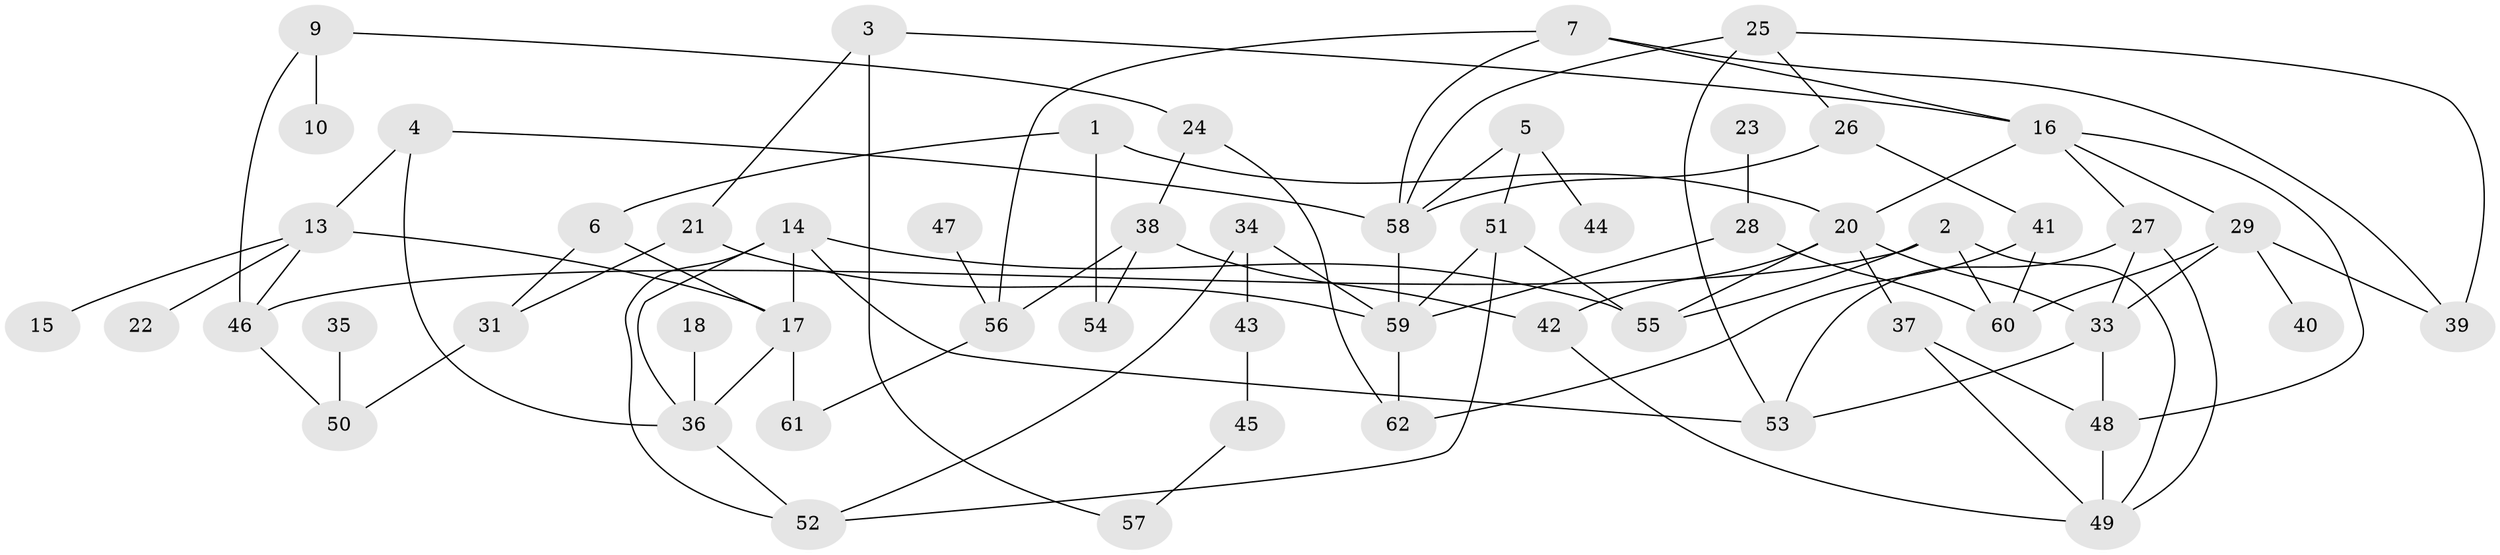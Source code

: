 // original degree distribution, {5: 0.10112359550561797, 3: 0.2696629213483146, 4: 0.16853932584269662, 2: 0.16853932584269662, 0: 0.06741573033707865, 1: 0.20224719101123595, 6: 0.011235955056179775, 7: 0.011235955056179775}
// Generated by graph-tools (version 1.1) at 2025/35/03/04/25 23:35:50]
// undirected, 56 vertices, 92 edges
graph export_dot {
  node [color=gray90,style=filled];
  1;
  2;
  3;
  4;
  5;
  6;
  7;
  9;
  10;
  13;
  14;
  15;
  16;
  17;
  18;
  20;
  21;
  22;
  23;
  24;
  25;
  26;
  27;
  28;
  29;
  31;
  33;
  34;
  35;
  36;
  37;
  38;
  39;
  40;
  41;
  42;
  43;
  44;
  45;
  46;
  47;
  48;
  49;
  50;
  51;
  52;
  53;
  54;
  55;
  56;
  57;
  58;
  59;
  60;
  61;
  62;
  1 -- 6 [weight=1.0];
  1 -- 20 [weight=1.0];
  1 -- 54 [weight=1.0];
  2 -- 46 [weight=1.0];
  2 -- 49 [weight=1.0];
  2 -- 55 [weight=1.0];
  2 -- 60 [weight=1.0];
  3 -- 16 [weight=1.0];
  3 -- 21 [weight=1.0];
  3 -- 57 [weight=1.0];
  4 -- 13 [weight=1.0];
  4 -- 36 [weight=1.0];
  4 -- 58 [weight=1.0];
  5 -- 44 [weight=1.0];
  5 -- 51 [weight=1.0];
  5 -- 58 [weight=1.0];
  6 -- 17 [weight=1.0];
  6 -- 31 [weight=1.0];
  7 -- 16 [weight=1.0];
  7 -- 39 [weight=1.0];
  7 -- 56 [weight=1.0];
  7 -- 58 [weight=1.0];
  9 -- 10 [weight=1.0];
  9 -- 24 [weight=1.0];
  9 -- 46 [weight=1.0];
  13 -- 15 [weight=1.0];
  13 -- 17 [weight=1.0];
  13 -- 22 [weight=1.0];
  13 -- 46 [weight=1.0];
  14 -- 17 [weight=1.0];
  14 -- 36 [weight=1.0];
  14 -- 52 [weight=1.0];
  14 -- 53 [weight=1.0];
  14 -- 55 [weight=1.0];
  16 -- 20 [weight=1.0];
  16 -- 27 [weight=1.0];
  16 -- 29 [weight=1.0];
  16 -- 48 [weight=1.0];
  17 -- 36 [weight=1.0];
  17 -- 61 [weight=1.0];
  18 -- 36 [weight=1.0];
  20 -- 33 [weight=1.0];
  20 -- 37 [weight=1.0];
  20 -- 42 [weight=1.0];
  20 -- 55 [weight=1.0];
  21 -- 31 [weight=1.0];
  21 -- 59 [weight=1.0];
  23 -- 28 [weight=1.0];
  24 -- 38 [weight=1.0];
  24 -- 62 [weight=1.0];
  25 -- 26 [weight=1.0];
  25 -- 39 [weight=1.0];
  25 -- 53 [weight=1.0];
  25 -- 58 [weight=1.0];
  26 -- 41 [weight=1.0];
  26 -- 58 [weight=1.0];
  27 -- 33 [weight=1.0];
  27 -- 49 [weight=1.0];
  27 -- 53 [weight=1.0];
  28 -- 59 [weight=1.0];
  28 -- 60 [weight=1.0];
  29 -- 33 [weight=1.0];
  29 -- 39 [weight=1.0];
  29 -- 40 [weight=1.0];
  29 -- 60 [weight=1.0];
  31 -- 50 [weight=1.0];
  33 -- 48 [weight=1.0];
  33 -- 53 [weight=1.0];
  34 -- 43 [weight=1.0];
  34 -- 52 [weight=1.0];
  34 -- 59 [weight=1.0];
  35 -- 50 [weight=1.0];
  36 -- 52 [weight=1.0];
  37 -- 48 [weight=1.0];
  37 -- 49 [weight=1.0];
  38 -- 42 [weight=1.0];
  38 -- 54 [weight=1.0];
  38 -- 56 [weight=1.0];
  41 -- 60 [weight=1.0];
  41 -- 62 [weight=1.0];
  42 -- 49 [weight=1.0];
  43 -- 45 [weight=1.0];
  45 -- 57 [weight=1.0];
  46 -- 50 [weight=1.0];
  47 -- 56 [weight=1.0];
  48 -- 49 [weight=1.0];
  51 -- 52 [weight=1.0];
  51 -- 55 [weight=1.0];
  51 -- 59 [weight=1.0];
  56 -- 61 [weight=1.0];
  58 -- 59 [weight=1.0];
  59 -- 62 [weight=1.0];
}
